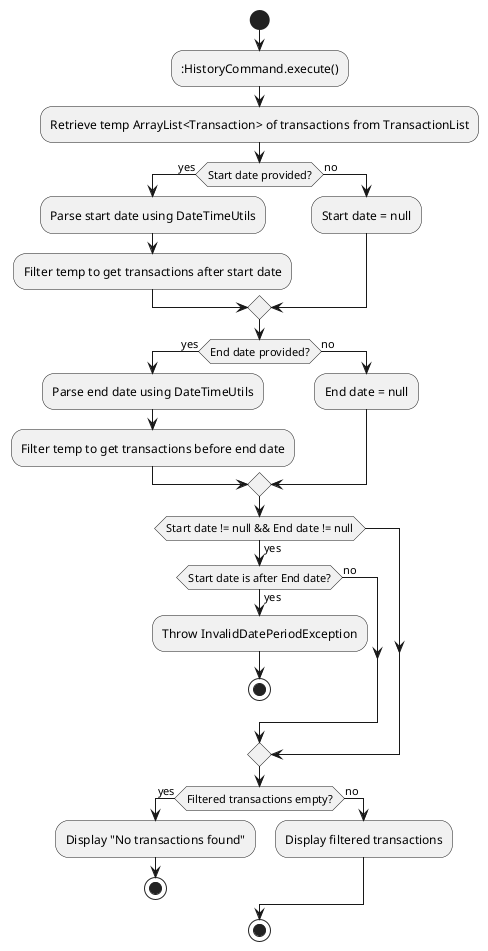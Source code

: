 @startuml
!define RECTANGLE class
!define DIAMOND decision

start
::HistoryCommand.execute();

:Retrieve temp ArrayList<Transaction> of transactions from TransactionList;

if (Start date provided?) then (yes)
    :Parse start date using DateTimeUtils;
    :Filter temp to get transactions after start date;
else (no)
    :Start date = null;
endif

if (End date provided?) then (yes)
    :Parse end date using DateTimeUtils;
    :Filter temp to get transactions before end date;
else (no)
    :End date = null;
endif
if (Start date != null && End date != null) then (yes)
    if (Start date is after End date?) then (yes)
        :Throw InvalidDatePeriodException;
        stop
    else (no)
    endif
endif

if (Filtered transactions empty?) then (yes)
    :Display "No transactions found";
    stop
else (no)
    :Display filtered transactions;
endif

stop
@enduml
